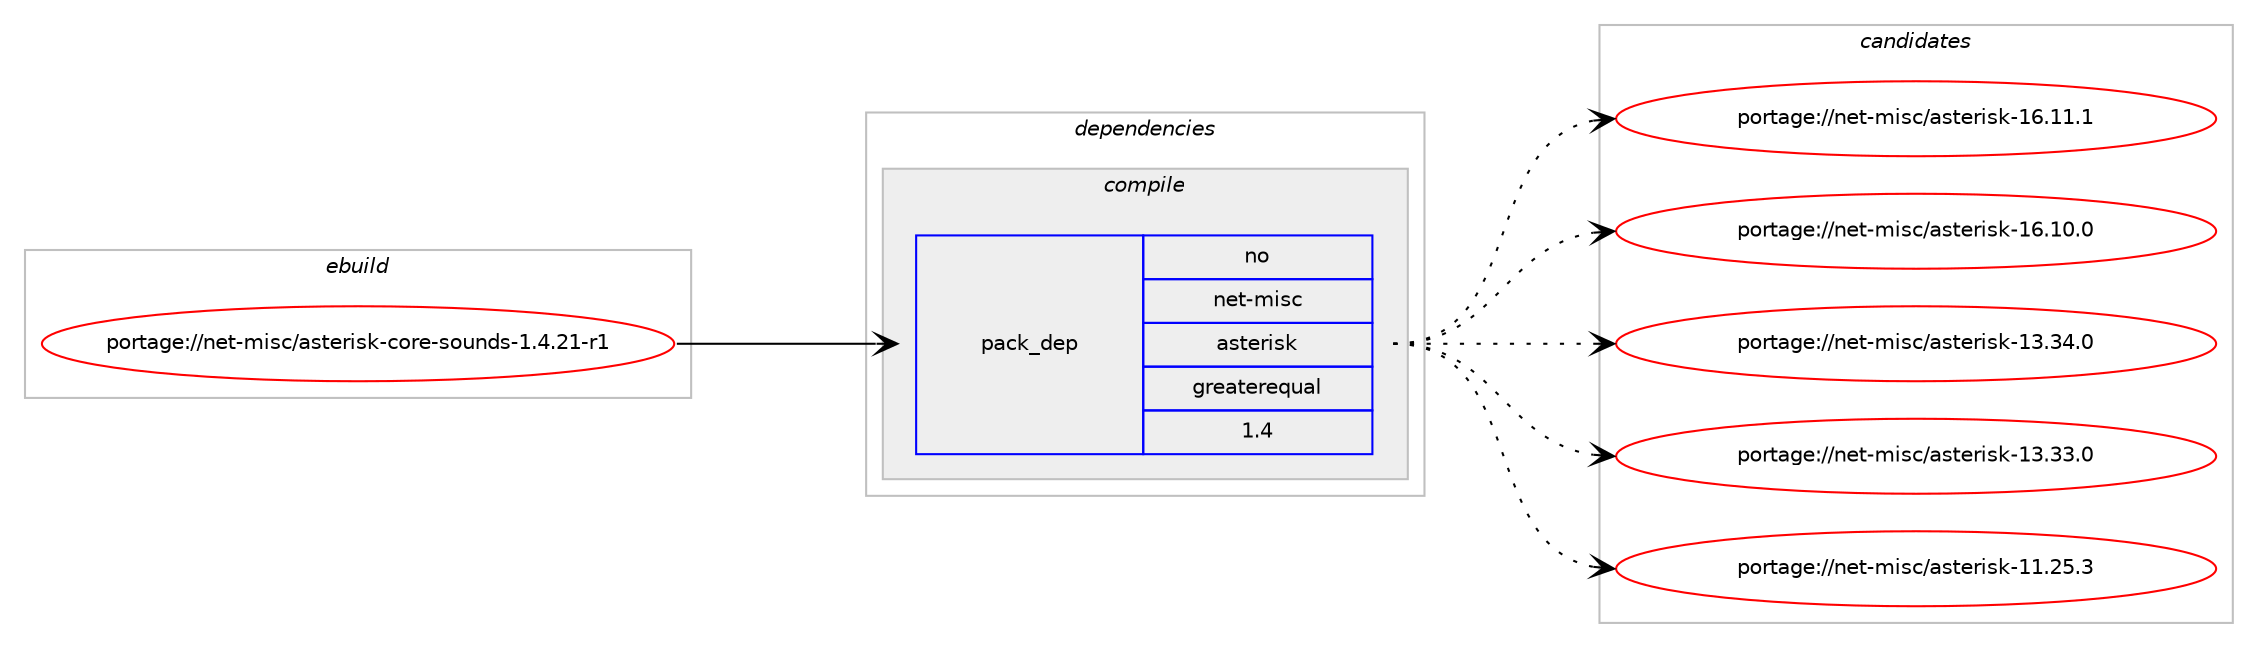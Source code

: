 digraph prolog {

# *************
# Graph options
# *************

newrank=true;
concentrate=true;
compound=true;
graph [rankdir=LR,fontname=Helvetica,fontsize=10,ranksep=1.5];#, ranksep=2.5, nodesep=0.2];
edge  [arrowhead=vee];
node  [fontname=Helvetica,fontsize=10];

# **********
# The ebuild
# **********

subgraph cluster_leftcol {
color=gray;
rank=same;
label=<<i>ebuild</i>>;
id [label="portage://net-misc/asterisk-core-sounds-1.4.21-r1", color=red, width=4, href="../net-misc/asterisk-core-sounds-1.4.21-r1.svg"];
}

# ****************
# The dependencies
# ****************

subgraph cluster_midcol {
color=gray;
label=<<i>dependencies</i>>;
subgraph cluster_compile {
fillcolor="#eeeeee";
style=filled;
label=<<i>compile</i>>;
subgraph pack3847 {
dependency4648 [label=<<TABLE BORDER="0" CELLBORDER="1" CELLSPACING="0" CELLPADDING="4" WIDTH="220"><TR><TD ROWSPAN="6" CELLPADDING="30">pack_dep</TD></TR><TR><TD WIDTH="110">no</TD></TR><TR><TD>net-misc</TD></TR><TR><TD>asterisk</TD></TR><TR><TD>greaterequal</TD></TR><TR><TD>1.4</TD></TR></TABLE>>, shape=none, color=blue];
}
id:e -> dependency4648:w [weight=20,style="solid",arrowhead="vee"];
}
subgraph cluster_compileandrun {
fillcolor="#eeeeee";
style=filled;
label=<<i>compile and run</i>>;
}
subgraph cluster_run {
fillcolor="#eeeeee";
style=filled;
label=<<i>run</i>>;
}
}

# **************
# The candidates
# **************

subgraph cluster_choices {
rank=same;
color=gray;
label=<<i>candidates</i>>;

subgraph choice3847 {
color=black;
nodesep=1;
choice110101116451091051159947971151161011141051151074549544649494649 [label="portage://net-misc/asterisk-16.11.1", color=red, width=4,href="../net-misc/asterisk-16.11.1.svg"];
choice110101116451091051159947971151161011141051151074549544649484648 [label="portage://net-misc/asterisk-16.10.0", color=red, width=4,href="../net-misc/asterisk-16.10.0.svg"];
choice110101116451091051159947971151161011141051151074549514651524648 [label="portage://net-misc/asterisk-13.34.0", color=red, width=4,href="../net-misc/asterisk-13.34.0.svg"];
choice110101116451091051159947971151161011141051151074549514651514648 [label="portage://net-misc/asterisk-13.33.0", color=red, width=4,href="../net-misc/asterisk-13.33.0.svg"];
choice110101116451091051159947971151161011141051151074549494650534651 [label="portage://net-misc/asterisk-11.25.3", color=red, width=4,href="../net-misc/asterisk-11.25.3.svg"];
dependency4648:e -> choice110101116451091051159947971151161011141051151074549544649494649:w [style=dotted,weight="100"];
dependency4648:e -> choice110101116451091051159947971151161011141051151074549544649484648:w [style=dotted,weight="100"];
dependency4648:e -> choice110101116451091051159947971151161011141051151074549514651524648:w [style=dotted,weight="100"];
dependency4648:e -> choice110101116451091051159947971151161011141051151074549514651514648:w [style=dotted,weight="100"];
dependency4648:e -> choice110101116451091051159947971151161011141051151074549494650534651:w [style=dotted,weight="100"];
}
}

}
